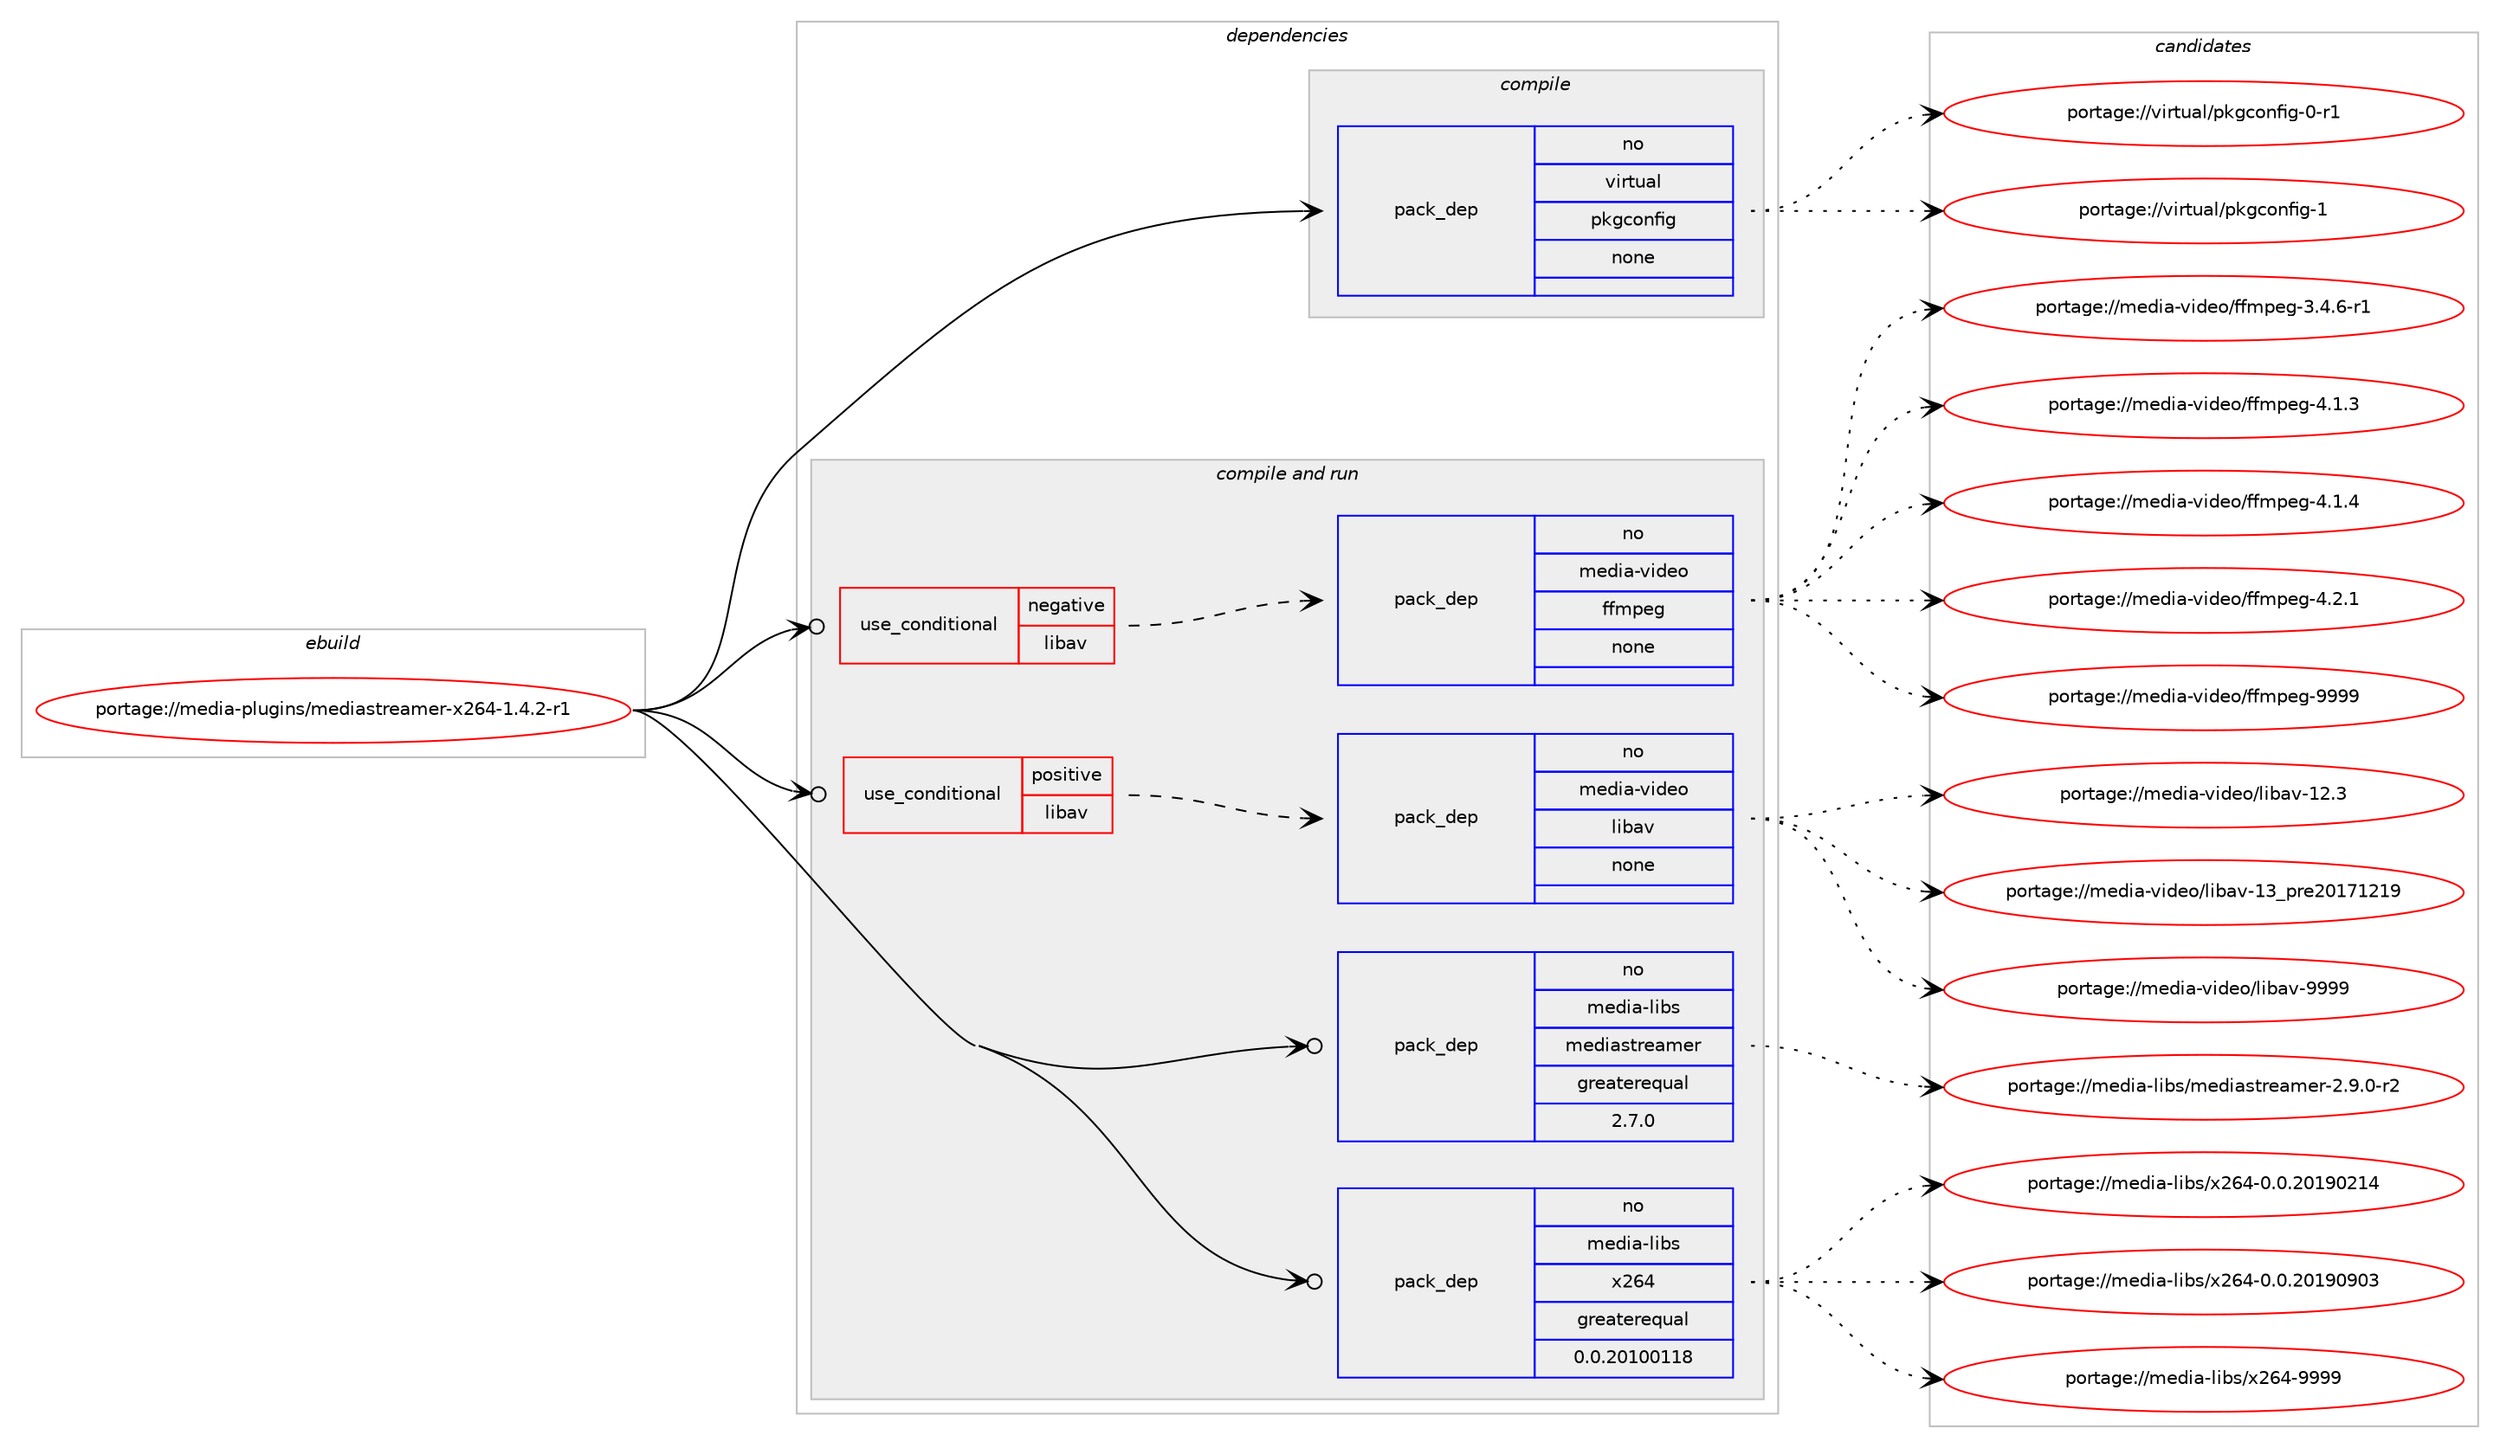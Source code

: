 digraph prolog {

# *************
# Graph options
# *************

newrank=true;
concentrate=true;
compound=true;
graph [rankdir=LR,fontname=Helvetica,fontsize=10,ranksep=1.5];#, ranksep=2.5, nodesep=0.2];
edge  [arrowhead=vee];
node  [fontname=Helvetica,fontsize=10];

# **********
# The ebuild
# **********

subgraph cluster_leftcol {
color=gray;
label=<<i>ebuild</i>>;
id [label="portage://media-plugins/mediastreamer-x264-1.4.2-r1", color=red, width=4, href="../media-plugins/mediastreamer-x264-1.4.2-r1.svg"];
}

# ****************
# The dependencies
# ****************

subgraph cluster_midcol {
color=gray;
label=<<i>dependencies</i>>;
subgraph cluster_compile {
fillcolor="#eeeeee";
style=filled;
label=<<i>compile</i>>;
subgraph pack240766 {
dependency327779 [label=<<TABLE BORDER="0" CELLBORDER="1" CELLSPACING="0" CELLPADDING="4" WIDTH="220"><TR><TD ROWSPAN="6" CELLPADDING="30">pack_dep</TD></TR><TR><TD WIDTH="110">no</TD></TR><TR><TD>virtual</TD></TR><TR><TD>pkgconfig</TD></TR><TR><TD>none</TD></TR><TR><TD></TD></TR></TABLE>>, shape=none, color=blue];
}
id:e -> dependency327779:w [weight=20,style="solid",arrowhead="vee"];
}
subgraph cluster_compileandrun {
fillcolor="#eeeeee";
style=filled;
label=<<i>compile and run</i>>;
subgraph cond81633 {
dependency327780 [label=<<TABLE BORDER="0" CELLBORDER="1" CELLSPACING="0" CELLPADDING="4"><TR><TD ROWSPAN="3" CELLPADDING="10">use_conditional</TD></TR><TR><TD>negative</TD></TR><TR><TD>libav</TD></TR></TABLE>>, shape=none, color=red];
subgraph pack240767 {
dependency327781 [label=<<TABLE BORDER="0" CELLBORDER="1" CELLSPACING="0" CELLPADDING="4" WIDTH="220"><TR><TD ROWSPAN="6" CELLPADDING="30">pack_dep</TD></TR><TR><TD WIDTH="110">no</TD></TR><TR><TD>media-video</TD></TR><TR><TD>ffmpeg</TD></TR><TR><TD>none</TD></TR><TR><TD></TD></TR></TABLE>>, shape=none, color=blue];
}
dependency327780:e -> dependency327781:w [weight=20,style="dashed",arrowhead="vee"];
}
id:e -> dependency327780:w [weight=20,style="solid",arrowhead="odotvee"];
subgraph cond81634 {
dependency327782 [label=<<TABLE BORDER="0" CELLBORDER="1" CELLSPACING="0" CELLPADDING="4"><TR><TD ROWSPAN="3" CELLPADDING="10">use_conditional</TD></TR><TR><TD>positive</TD></TR><TR><TD>libav</TD></TR></TABLE>>, shape=none, color=red];
subgraph pack240768 {
dependency327783 [label=<<TABLE BORDER="0" CELLBORDER="1" CELLSPACING="0" CELLPADDING="4" WIDTH="220"><TR><TD ROWSPAN="6" CELLPADDING="30">pack_dep</TD></TR><TR><TD WIDTH="110">no</TD></TR><TR><TD>media-video</TD></TR><TR><TD>libav</TD></TR><TR><TD>none</TD></TR><TR><TD></TD></TR></TABLE>>, shape=none, color=blue];
}
dependency327782:e -> dependency327783:w [weight=20,style="dashed",arrowhead="vee"];
}
id:e -> dependency327782:w [weight=20,style="solid",arrowhead="odotvee"];
subgraph pack240769 {
dependency327784 [label=<<TABLE BORDER="0" CELLBORDER="1" CELLSPACING="0" CELLPADDING="4" WIDTH="220"><TR><TD ROWSPAN="6" CELLPADDING="30">pack_dep</TD></TR><TR><TD WIDTH="110">no</TD></TR><TR><TD>media-libs</TD></TR><TR><TD>mediastreamer</TD></TR><TR><TD>greaterequal</TD></TR><TR><TD>2.7.0</TD></TR></TABLE>>, shape=none, color=blue];
}
id:e -> dependency327784:w [weight=20,style="solid",arrowhead="odotvee"];
subgraph pack240770 {
dependency327785 [label=<<TABLE BORDER="0" CELLBORDER="1" CELLSPACING="0" CELLPADDING="4" WIDTH="220"><TR><TD ROWSPAN="6" CELLPADDING="30">pack_dep</TD></TR><TR><TD WIDTH="110">no</TD></TR><TR><TD>media-libs</TD></TR><TR><TD>x264</TD></TR><TR><TD>greaterequal</TD></TR><TR><TD>0.0.20100118</TD></TR></TABLE>>, shape=none, color=blue];
}
id:e -> dependency327785:w [weight=20,style="solid",arrowhead="odotvee"];
}
subgraph cluster_run {
fillcolor="#eeeeee";
style=filled;
label=<<i>run</i>>;
}
}

# **************
# The candidates
# **************

subgraph cluster_choices {
rank=same;
color=gray;
label=<<i>candidates</i>>;

subgraph choice240766 {
color=black;
nodesep=1;
choiceportage11810511411611797108471121071039911111010210510345484511449 [label="portage://virtual/pkgconfig-0-r1", color=red, width=4,href="../virtual/pkgconfig-0-r1.svg"];
choiceportage1181051141161179710847112107103991111101021051034549 [label="portage://virtual/pkgconfig-1", color=red, width=4,href="../virtual/pkgconfig-1.svg"];
dependency327779:e -> choiceportage11810511411611797108471121071039911111010210510345484511449:w [style=dotted,weight="100"];
dependency327779:e -> choiceportage1181051141161179710847112107103991111101021051034549:w [style=dotted,weight="100"];
}
subgraph choice240767 {
color=black;
nodesep=1;
choiceportage1091011001059745118105100101111471021021091121011034551465246544511449 [label="portage://media-video/ffmpeg-3.4.6-r1", color=red, width=4,href="../media-video/ffmpeg-3.4.6-r1.svg"];
choiceportage109101100105974511810510010111147102102109112101103455246494651 [label="portage://media-video/ffmpeg-4.1.3", color=red, width=4,href="../media-video/ffmpeg-4.1.3.svg"];
choiceportage109101100105974511810510010111147102102109112101103455246494652 [label="portage://media-video/ffmpeg-4.1.4", color=red, width=4,href="../media-video/ffmpeg-4.1.4.svg"];
choiceportage109101100105974511810510010111147102102109112101103455246504649 [label="portage://media-video/ffmpeg-4.2.1", color=red, width=4,href="../media-video/ffmpeg-4.2.1.svg"];
choiceportage1091011001059745118105100101111471021021091121011034557575757 [label="portage://media-video/ffmpeg-9999", color=red, width=4,href="../media-video/ffmpeg-9999.svg"];
dependency327781:e -> choiceportage1091011001059745118105100101111471021021091121011034551465246544511449:w [style=dotted,weight="100"];
dependency327781:e -> choiceportage109101100105974511810510010111147102102109112101103455246494651:w [style=dotted,weight="100"];
dependency327781:e -> choiceportage109101100105974511810510010111147102102109112101103455246494652:w [style=dotted,weight="100"];
dependency327781:e -> choiceportage109101100105974511810510010111147102102109112101103455246504649:w [style=dotted,weight="100"];
dependency327781:e -> choiceportage1091011001059745118105100101111471021021091121011034557575757:w [style=dotted,weight="100"];
}
subgraph choice240768 {
color=black;
nodesep=1;
choiceportage10910110010597451181051001011114710810598971184549504651 [label="portage://media-video/libav-12.3", color=red, width=4,href="../media-video/libav-12.3.svg"];
choiceportage1091011001059745118105100101111471081059897118454951951121141015048495549504957 [label="portage://media-video/libav-13_pre20171219", color=red, width=4,href="../media-video/libav-13_pre20171219.svg"];
choiceportage10910110010597451181051001011114710810598971184557575757 [label="portage://media-video/libav-9999", color=red, width=4,href="../media-video/libav-9999.svg"];
dependency327783:e -> choiceportage10910110010597451181051001011114710810598971184549504651:w [style=dotted,weight="100"];
dependency327783:e -> choiceportage1091011001059745118105100101111471081059897118454951951121141015048495549504957:w [style=dotted,weight="100"];
dependency327783:e -> choiceportage10910110010597451181051001011114710810598971184557575757:w [style=dotted,weight="100"];
}
subgraph choice240769 {
color=black;
nodesep=1;
choiceportage1091011001059745108105981154710910110010597115116114101971091011144550465746484511450 [label="portage://media-libs/mediastreamer-2.9.0-r2", color=red, width=4,href="../media-libs/mediastreamer-2.9.0-r2.svg"];
dependency327784:e -> choiceportage1091011001059745108105981154710910110010597115116114101971091011144550465746484511450:w [style=dotted,weight="100"];
}
subgraph choice240770 {
color=black;
nodesep=1;
choiceportage1091011001059745108105981154712050545245484648465048495748504952 [label="portage://media-libs/x264-0.0.20190214", color=red, width=4,href="../media-libs/x264-0.0.20190214.svg"];
choiceportage1091011001059745108105981154712050545245484648465048495748574851 [label="portage://media-libs/x264-0.0.20190903", color=red, width=4,href="../media-libs/x264-0.0.20190903.svg"];
choiceportage109101100105974510810598115471205054524557575757 [label="portage://media-libs/x264-9999", color=red, width=4,href="../media-libs/x264-9999.svg"];
dependency327785:e -> choiceportage1091011001059745108105981154712050545245484648465048495748504952:w [style=dotted,weight="100"];
dependency327785:e -> choiceportage1091011001059745108105981154712050545245484648465048495748574851:w [style=dotted,weight="100"];
dependency327785:e -> choiceportage109101100105974510810598115471205054524557575757:w [style=dotted,weight="100"];
}
}

}
